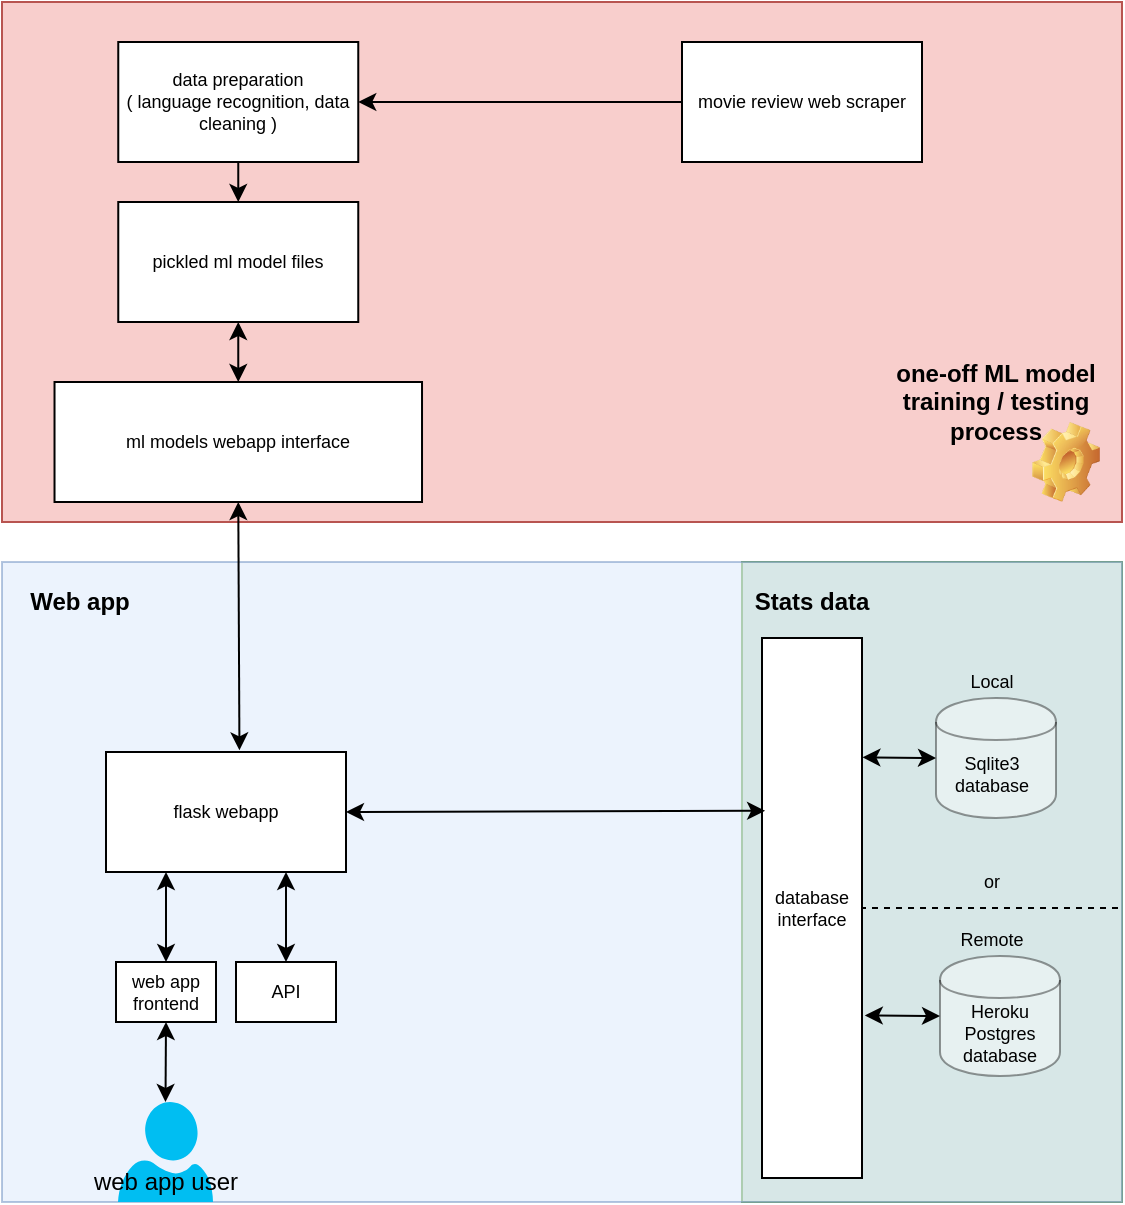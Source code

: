 <mxfile version="12.9.4" type="device"><diagram id="C5RBs43oDa-KdzZeNtuy" name="Page-1"><mxGraphModel dx="1422" dy="762" grid="1" gridSize="10" guides="1" tooltips="1" connect="1" arrows="1" fold="1" page="1" pageScale="1" pageWidth="827" pageHeight="1169" math="0" shadow="0"><root><mxCell id="WIyWlLk6GJQsqaUBKTNV-0"/><mxCell id="WIyWlLk6GJQsqaUBKTNV-1" parent="WIyWlLk6GJQsqaUBKTNV-0"/><mxCell id="ieP4Qkak5sybN4WpSN3h-42" value="" style="rounded=0;whiteSpace=wrap;html=1;fontSize=9;align=center;fillColor=#d5e8d4;strokeColor=#82b366;" parent="WIyWlLk6GJQsqaUBKTNV-1" vertex="1"><mxGeometry x="630" y="310" width="190" height="320" as="geometry"/></mxCell><mxCell id="ieP4Qkak5sybN4WpSN3h-41" value="" style="rounded=0;whiteSpace=wrap;html=1;fontSize=9;align=center;fillColor=#dae8fc;strokeColor=#6c8ebf;opacity=50;" parent="WIyWlLk6GJQsqaUBKTNV-1" vertex="1"><mxGeometry x="260" y="310" width="560" height="320" as="geometry"/></mxCell><mxCell id="ieP4Qkak5sybN4WpSN3h-40" value="" style="rounded=0;whiteSpace=wrap;html=1;fontSize=9;align=center;fillColor=#f8cecc;strokeColor=#b85450;" parent="WIyWlLk6GJQsqaUBKTNV-1" vertex="1"><mxGeometry x="260" y="30" width="560" height="260" as="geometry"/></mxCell><mxCell id="ieP4Qkak5sybN4WpSN3h-6" value="pickled ml model files" style="rounded=0;whiteSpace=wrap;html=1;fontSize=9;align=center;" parent="WIyWlLk6GJQsqaUBKTNV-1" vertex="1"><mxGeometry x="318.13" y="130" width="120" height="60" as="geometry"/></mxCell><mxCell id="ieP4Qkak5sybN4WpSN3h-7" value="ml models webapp interface" style="rounded=0;whiteSpace=wrap;html=1;fontSize=9;align=center;" parent="WIyWlLk6GJQsqaUBKTNV-1" vertex="1"><mxGeometry x="286.26" y="220" width="183.75" height="60" as="geometry"/></mxCell><mxCell id="ieP4Qkak5sybN4WpSN3h-8" value="flask webapp" style="rounded=0;whiteSpace=wrap;html=1;fontSize=9;align=center;" parent="WIyWlLk6GJQsqaUBKTNV-1" vertex="1"><mxGeometry x="312" y="405" width="120" height="60" as="geometry"/></mxCell><mxCell id="ieP4Qkak5sybN4WpSN3h-9" value="database interface" style="rounded=0;whiteSpace=wrap;html=1;fontSize=9;align=center;" parent="WIyWlLk6GJQsqaUBKTNV-1" vertex="1"><mxGeometry x="640" y="348" width="50" height="270" as="geometry"/></mxCell><mxCell id="ieP4Qkak5sybN4WpSN3h-11" value="data preparation &lt;br&gt;( language recognition, data cleaning )" style="rounded=0;whiteSpace=wrap;html=1;fontSize=9;align=center;" parent="WIyWlLk6GJQsqaUBKTNV-1" vertex="1"><mxGeometry x="318.13" y="50" width="120" height="60" as="geometry"/></mxCell><mxCell id="ieP4Qkak5sybN4WpSN3h-13" value="" style="endArrow=classic;startArrow=classic;html=1;fontSize=9;align=center;exitX=0.5;exitY=0;exitDx=0;exitDy=0;exitPerimeter=0;entryX=0.5;entryY=1;entryDx=0;entryDy=0;" parent="WIyWlLk6GJQsqaUBKTNV-1" source="78mTvIv96o0dh6uyNSuK-2" target="ieP4Qkak5sybN4WpSN3h-35" edge="1"><mxGeometry width="50" height="50" relative="1" as="geometry"><mxPoint x="340" y="560" as="sourcePoint"/><mxPoint x="390" y="510" as="targetPoint"/></mxGeometry></mxCell><mxCell id="ieP4Qkak5sybN4WpSN3h-14" value="" style="endArrow=classic;startArrow=classic;html=1;fontSize=9;align=center;exitX=1;exitY=0.5;exitDx=0;exitDy=0;entryX=0.031;entryY=0.32;entryDx=0;entryDy=0;entryPerimeter=0;" parent="WIyWlLk6GJQsqaUBKTNV-1" source="ieP4Qkak5sybN4WpSN3h-8" target="ieP4Qkak5sybN4WpSN3h-9" edge="1"><mxGeometry width="50" height="50" relative="1" as="geometry"><mxPoint x="480" y="370" as="sourcePoint"/><mxPoint x="640" y="437" as="targetPoint"/></mxGeometry></mxCell><mxCell id="ieP4Qkak5sybN4WpSN3h-15" value="" style="endArrow=classic;startArrow=classic;html=1;fontSize=9;align=center;entryX=0;entryY=0.5;entryDx=0;entryDy=0;exitX=1.004;exitY=0.221;exitDx=0;exitDy=0;exitPerimeter=0;" parent="WIyWlLk6GJQsqaUBKTNV-1" source="ieP4Qkak5sybN4WpSN3h-9" target="ieP4Qkak5sybN4WpSN3h-47" edge="1"><mxGeometry width="50" height="50" relative="1" as="geometry"><mxPoint x="645" y="469.37" as="sourcePoint"/><mxPoint x="585" y="419.37" as="targetPoint"/></mxGeometry></mxCell><mxCell id="ieP4Qkak5sybN4WpSN3h-16" value="" style="endArrow=classic;startArrow=classic;html=1;fontSize=9;align=center;entryX=0.556;entryY=-0.014;entryDx=0;entryDy=0;exitX=0.5;exitY=1;exitDx=0;exitDy=0;entryPerimeter=0;" parent="WIyWlLk6GJQsqaUBKTNV-1" source="ieP4Qkak5sybN4WpSN3h-7" target="ieP4Qkak5sybN4WpSN3h-8" edge="1"><mxGeometry width="50" height="50" relative="1" as="geometry"><mxPoint x="230" y="380" as="sourcePoint"/><mxPoint x="280" y="330" as="targetPoint"/></mxGeometry></mxCell><mxCell id="ieP4Qkak5sybN4WpSN3h-17" value="" style="endArrow=classic;startArrow=classic;html=1;fontSize=9;align=center;entryX=0.5;entryY=1;entryDx=0;entryDy=0;exitX=0.5;exitY=0;exitDx=0;exitDy=0;" parent="WIyWlLk6GJQsqaUBKTNV-1" source="ieP4Qkak5sybN4WpSN3h-7" target="ieP4Qkak5sybN4WpSN3h-6" edge="1"><mxGeometry width="50" height="50" relative="1" as="geometry"><mxPoint x="317.25" y="230" as="sourcePoint"/><mxPoint x="367.25" y="180" as="targetPoint"/></mxGeometry></mxCell><mxCell id="ieP4Qkak5sybN4WpSN3h-19" value="" style="endArrow=classic;html=1;fontSize=9;align=center;entryX=0.5;entryY=0;entryDx=0;entryDy=0;exitX=0.5;exitY=1;exitDx=0;exitDy=0;" parent="WIyWlLk6GJQsqaUBKTNV-1" source="ieP4Qkak5sybN4WpSN3h-11" target="ieP4Qkak5sybN4WpSN3h-6" edge="1"><mxGeometry width="50" height="50" relative="1" as="geometry"><mxPoint x="347.25" y="90" as="sourcePoint"/><mxPoint x="397.25" y="40" as="targetPoint"/></mxGeometry></mxCell><mxCell id="ieP4Qkak5sybN4WpSN3h-22" value="" style="endArrow=classic;html=1;fontSize=9;align=center;exitX=0;exitY=0.5;exitDx=0;exitDy=0;entryX=1;entryY=0.5;entryDx=0;entryDy=0;" parent="WIyWlLk6GJQsqaUBKTNV-1" target="ieP4Qkak5sybN4WpSN3h-11" edge="1" source="ieP4Qkak5sybN4WpSN3h-33"><mxGeometry width="50" height="50" relative="1" as="geometry"><mxPoint x="341.235" y="70" as="sourcePoint"/><mxPoint x="367.25" y="140" as="targetPoint"/></mxGeometry></mxCell><mxCell id="ieP4Qkak5sybN4WpSN3h-33" value="movie review web scraper" style="rounded=0;whiteSpace=wrap;html=1;fontSize=9;align=center;" parent="WIyWlLk6GJQsqaUBKTNV-1" vertex="1"><mxGeometry x="600" y="50" width="120" height="60" as="geometry"/></mxCell><mxCell id="ieP4Qkak5sybN4WpSN3h-35" value="web app frontend" style="rounded=0;whiteSpace=wrap;html=1;fontSize=9;align=center;" parent="WIyWlLk6GJQsqaUBKTNV-1" vertex="1"><mxGeometry x="317" y="510" width="50" height="30" as="geometry"/></mxCell><mxCell id="ieP4Qkak5sybN4WpSN3h-36" value="API" style="rounded=0;whiteSpace=wrap;html=1;fontSize=9;align=center;" parent="WIyWlLk6GJQsqaUBKTNV-1" vertex="1"><mxGeometry x="377" y="510" width="50" height="30" as="geometry"/></mxCell><mxCell id="ieP4Qkak5sybN4WpSN3h-38" value="" style="endArrow=classic;startArrow=classic;html=1;fontSize=9;align=center;entryX=0.25;entryY=1;entryDx=0;entryDy=0;exitX=0.5;exitY=0;exitDx=0;exitDy=0;" parent="WIyWlLk6GJQsqaUBKTNV-1" source="ieP4Qkak5sybN4WpSN3h-35" target="ieP4Qkak5sybN4WpSN3h-8" edge="1"><mxGeometry width="50" height="50" relative="1" as="geometry"><mxPoint x="200" y="570" as="sourcePoint"/><mxPoint x="250" y="520" as="targetPoint"/></mxGeometry></mxCell><mxCell id="ieP4Qkak5sybN4WpSN3h-39" value="" style="endArrow=classic;startArrow=classic;html=1;fontSize=9;align=center;entryX=0.75;entryY=1;entryDx=0;entryDy=0;exitX=0.5;exitY=0;exitDx=0;exitDy=0;" parent="WIyWlLk6GJQsqaUBKTNV-1" source="ieP4Qkak5sybN4WpSN3h-36" target="ieP4Qkak5sybN4WpSN3h-8" edge="1"><mxGeometry width="50" height="50" relative="1" as="geometry"><mxPoint x="460" y="570" as="sourcePoint"/><mxPoint x="510" y="520" as="targetPoint"/></mxGeometry></mxCell><mxCell id="ieP4Qkak5sybN4WpSN3h-47" value="" style="shape=cylinder;whiteSpace=wrap;html=1;boundedLbl=1;backgroundOutline=1;fontSize=9;opacity=40;align=center;" parent="WIyWlLk6GJQsqaUBKTNV-1" vertex="1"><mxGeometry x="727" y="378" width="60" height="60" as="geometry"/></mxCell><mxCell id="ieP4Qkak5sybN4WpSN3h-48" value="Sqlite3 database" style="text;html=1;strokeColor=none;fillColor=none;align=center;verticalAlign=middle;whiteSpace=wrap;rounded=0;fontSize=9;opacity=40;" parent="WIyWlLk6GJQsqaUBKTNV-1" vertex="1"><mxGeometry x="735" y="401" width="40" height="29" as="geometry"/></mxCell><mxCell id="ieP4Qkak5sybN4WpSN3h-51" value="" style="endArrow=classic;startArrow=classic;html=1;fontSize=9;align=center;entryX=0;entryY=0.5;entryDx=0;entryDy=0;exitX=1.028;exitY=0.699;exitDx=0;exitDy=0;exitPerimeter=0;" parent="WIyWlLk6GJQsqaUBKTNV-1" target="ieP4Qkak5sybN4WpSN3h-52" edge="1" source="ieP4Qkak5sybN4WpSN3h-9"><mxGeometry width="50" height="50" relative="1" as="geometry"><mxPoint x="690" y="520" as="sourcePoint"/><mxPoint x="665" y="419.37" as="targetPoint"/></mxGeometry></mxCell><mxCell id="ieP4Qkak5sybN4WpSN3h-52" value="Heroku Postgres database" style="shape=cylinder;whiteSpace=wrap;html=1;boundedLbl=1;backgroundOutline=1;fontSize=9;opacity=40;align=center;" parent="WIyWlLk6GJQsqaUBKTNV-1" vertex="1"><mxGeometry x="729" y="507" width="60" height="60" as="geometry"/></mxCell><mxCell id="ieP4Qkak5sybN4WpSN3h-55" value="" style="endArrow=none;dashed=1;html=1;fontSize=9;align=center;entryX=1;entryY=0.5;entryDx=0;entryDy=0;" parent="WIyWlLk6GJQsqaUBKTNV-1" target="ieP4Qkak5sybN4WpSN3h-9" edge="1"><mxGeometry width="50" height="50" relative="1" as="geometry"><mxPoint x="818" y="483" as="sourcePoint"/><mxPoint x="605" y="269.37" as="targetPoint"/></mxGeometry></mxCell><mxCell id="ieP4Qkak5sybN4WpSN3h-56" value="Local" style="text;html=1;strokeColor=none;fillColor=none;align=center;verticalAlign=middle;whiteSpace=wrap;rounded=0;fontSize=9;opacity=40;" parent="WIyWlLk6GJQsqaUBKTNV-1" vertex="1"><mxGeometry x="735" y="360" width="40" height="20" as="geometry"/></mxCell><mxCell id="ieP4Qkak5sybN4WpSN3h-57" value="Remote" style="text;html=1;strokeColor=none;fillColor=none;align=center;verticalAlign=middle;whiteSpace=wrap;rounded=0;fontSize=9;opacity=40;" parent="WIyWlLk6GJQsqaUBKTNV-1" vertex="1"><mxGeometry x="735" y="489.37" width="40" height="20" as="geometry"/></mxCell><mxCell id="VkiCwiQfqzBg38V2FmqL-5" value="or" style="text;html=1;strokeColor=none;fillColor=none;align=center;verticalAlign=middle;whiteSpace=wrap;rounded=0;fontSize=9;" parent="WIyWlLk6GJQsqaUBKTNV-1" vertex="1"><mxGeometry x="735" y="460" width="40" height="20" as="geometry"/></mxCell><mxCell id="VkiCwiQfqzBg38V2FmqL-6" value="one-off ML model training / testing process" style="text;html=1;strokeColor=none;fillColor=none;align=center;verticalAlign=middle;whiteSpace=wrap;rounded=0;fontStyle=1" parent="WIyWlLk6GJQsqaUBKTNV-1" vertex="1"><mxGeometry x="697" y="220" width="120" height="20" as="geometry"/></mxCell><mxCell id="VkiCwiQfqzBg38V2FmqL-7" value="" style="shape=image;html=1;verticalLabelPosition=bottom;labelBackgroundColor=#ffffff;verticalAlign=top;imageAspect=0;image=img/clipart/Gear_128x128.png" parent="WIyWlLk6GJQsqaUBKTNV-1" vertex="1"><mxGeometry x="775" y="240" width="34" height="40" as="geometry"/></mxCell><mxCell id="VkiCwiQfqzBg38V2FmqL-10" value="" style="shape=image;html=1;verticalAlign=top;verticalLabelPosition=bottom;labelBackgroundColor=#ffffff;imageAspect=0;aspect=fixed;image=https://cdn1.iconfinder.com/data/icons/nuvola2/128x128/mimetypes/binary.png" parent="WIyWlLk6GJQsqaUBKTNV-1" vertex="1"><mxGeometry x="396" y="168" width="17.25" height="17.25" as="geometry"/></mxCell><mxCell id="VkiCwiQfqzBg38V2FmqL-12" value="" style="shape=image;html=1;verticalAlign=top;verticalLabelPosition=bottom;labelBackgroundColor=#ffffff;imageAspect=0;aspect=fixed;image=https://cdn1.iconfinder.com/data/icons/nuvola2/128x128/mimetypes/binary.png" parent="WIyWlLk6GJQsqaUBKTNV-1" vertex="1"><mxGeometry x="401" y="167" width="17.25" height="17.25" as="geometry"/></mxCell><mxCell id="VkiCwiQfqzBg38V2FmqL-13" value="Stats data" style="text;html=1;strokeColor=none;fillColor=none;align=center;verticalAlign=middle;whiteSpace=wrap;rounded=0;fontSize=12;fontStyle=1" parent="WIyWlLk6GJQsqaUBKTNV-1" vertex="1"><mxGeometry x="630" y="320" width="70" height="20" as="geometry"/></mxCell><mxCell id="VkiCwiQfqzBg38V2FmqL-14" value="Web app" style="text;html=1;strokeColor=none;fillColor=none;align=center;verticalAlign=middle;whiteSpace=wrap;rounded=0;fontSize=12;fontStyle=1" parent="WIyWlLk6GJQsqaUBKTNV-1" vertex="1"><mxGeometry x="269.25" y="320" width="60" height="20" as="geometry"/></mxCell><mxCell id="78mTvIv96o0dh6uyNSuK-2" value="" style="verticalLabelPosition=bottom;html=1;verticalAlign=top;align=center;strokeColor=none;fillColor=#00BEF2;shape=mxgraph.azure.user;fontSize=9;" vertex="1" parent="WIyWlLk6GJQsqaUBKTNV-1"><mxGeometry x="318" y="580" width="47.5" height="50" as="geometry"/></mxCell><mxCell id="VkiCwiQfqzBg38V2FmqL-8" value="" style="shape=image;html=1;verticalAlign=top;verticalLabelPosition=bottom;labelBackgroundColor=#ffffff;imageAspect=0;aspect=fixed;image=https://cdn1.iconfinder.com/data/icons/nuvola2/128x128/mimetypes/binary.png" parent="WIyWlLk6GJQsqaUBKTNV-1" vertex="1"><mxGeometry x="408" y="166" width="17.25" height="17.25" as="geometry"/></mxCell><mxCell id="78mTvIv96o0dh6uyNSuK-6" value="web app user" style="text;html=1;strokeColor=none;fillColor=none;align=center;verticalAlign=middle;whiteSpace=wrap;rounded=0;" vertex="1" parent="WIyWlLk6GJQsqaUBKTNV-1"><mxGeometry x="298" y="610" width="88" height="20" as="geometry"/></mxCell></root></mxGraphModel></diagram></mxfile>
